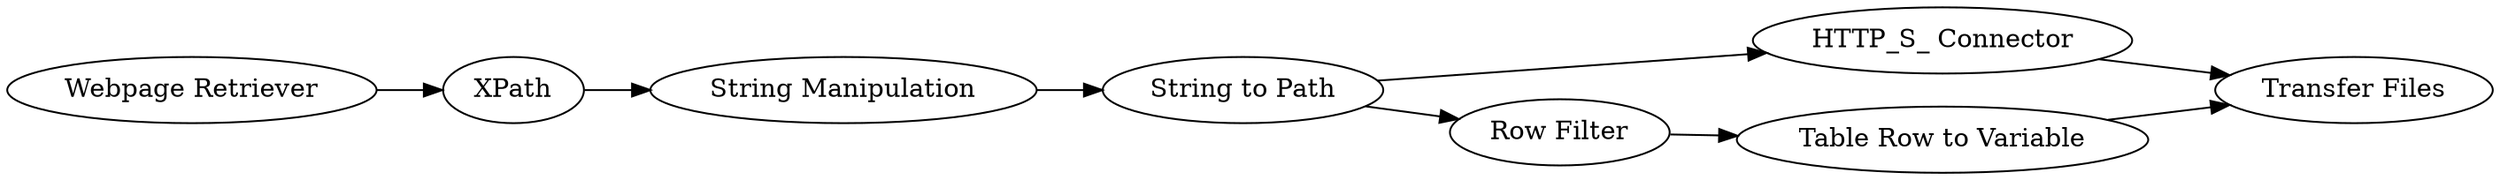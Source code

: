 digraph {
	853 -> 848
	854 -> 855
	848 -> 847
	855 -> 847
	820 -> 850
	819 -> 820
	853 -> 854
	850 -> 853
	820 [label=XPath]
	848 [label="HTTP_S_ Connector"]
	850 [label="String Manipulation"]
	847 [label="Transfer Files"]
	853 [label="String to Path"]
	855 [label="Table Row to Variable"]
	819 [label="Webpage Retriever"]
	854 [label="Row Filter"]
	rankdir=LR
}
